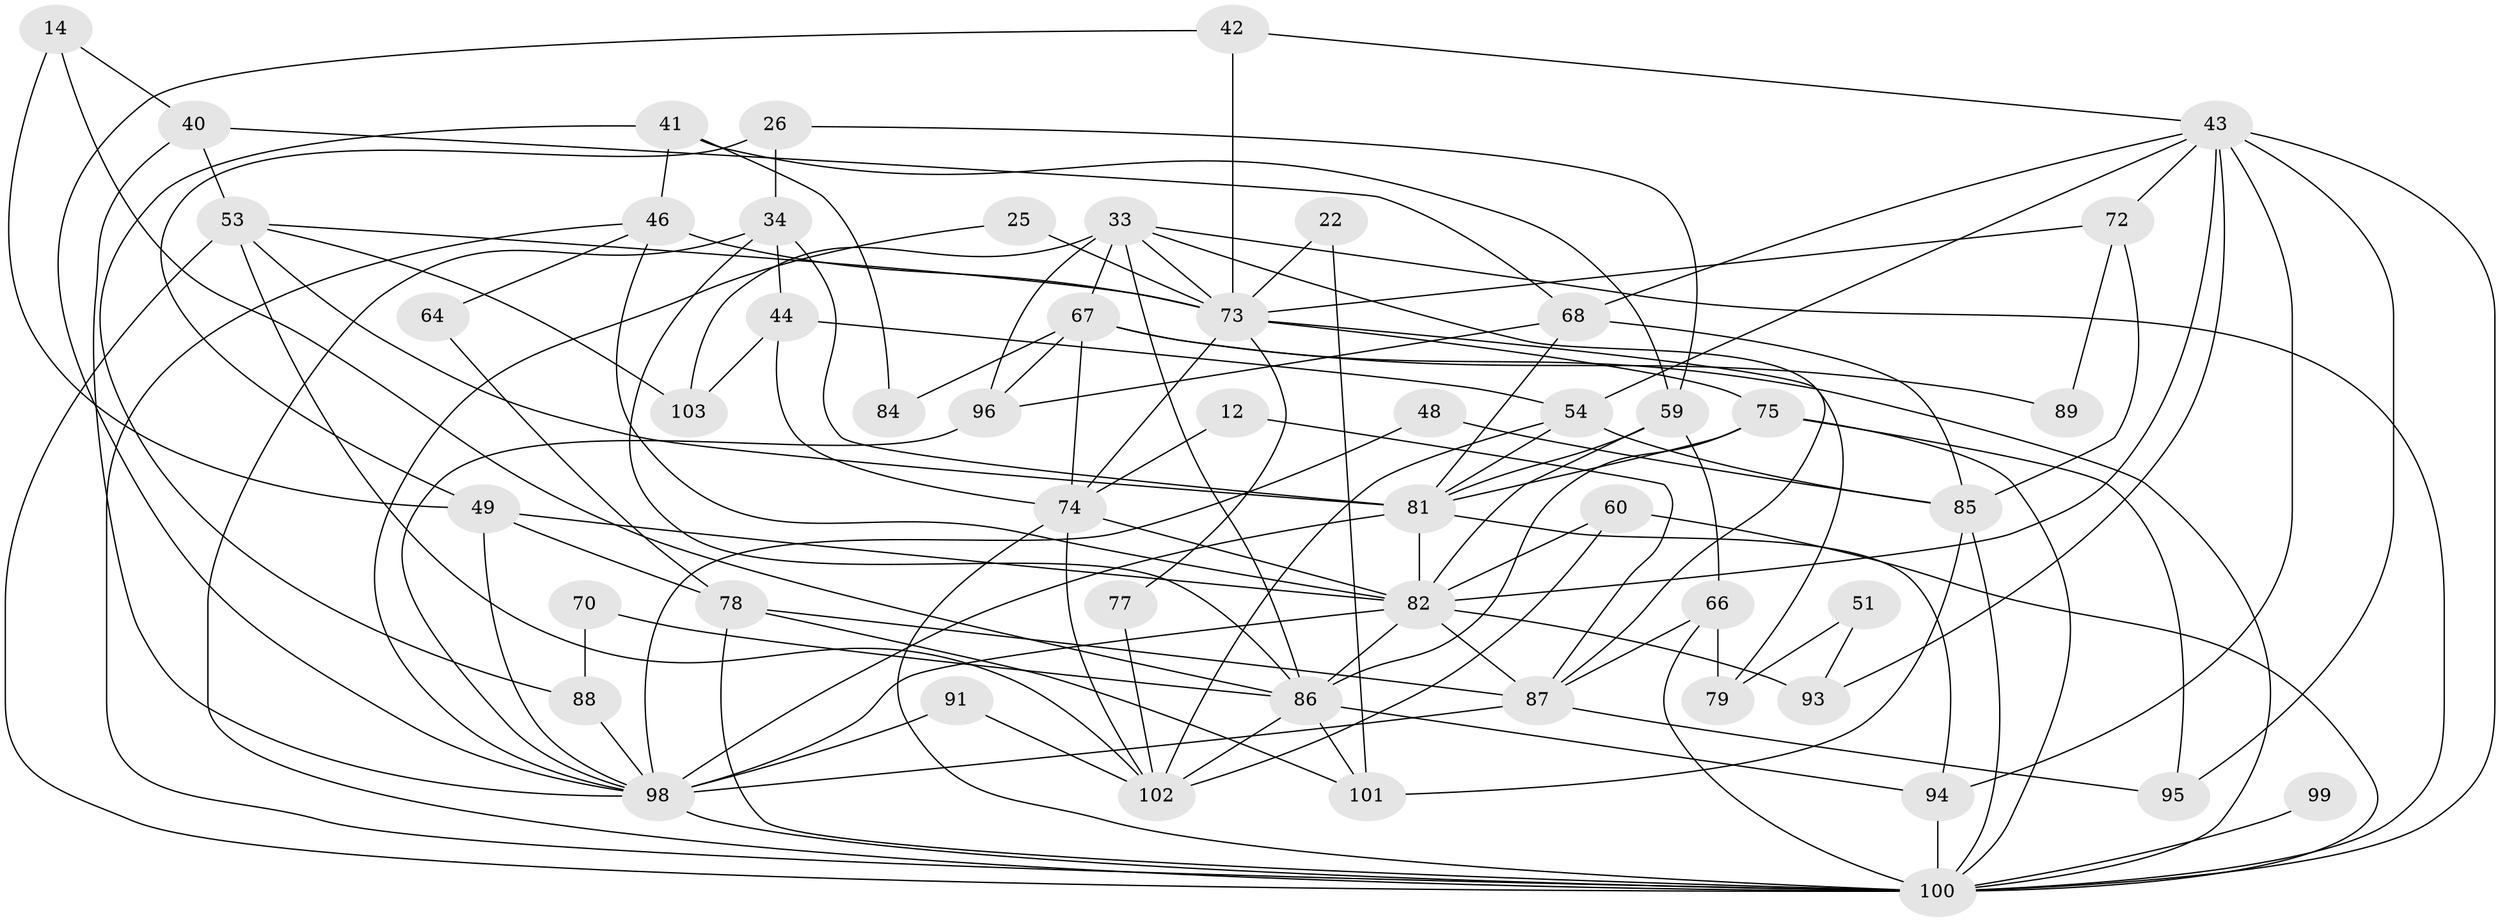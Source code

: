 // original degree distribution, {4: 0.2815533980582524, 6: 0.10679611650485436, 5: 0.17475728155339806, 3: 0.1941747572815534, 9: 0.019417475728155338, 2: 0.1941747572815534, 7: 0.019417475728155338, 8: 0.009708737864077669}
// Generated by graph-tools (version 1.1) at 2025/51/03/09/25 04:51:53]
// undirected, 51 vertices, 122 edges
graph export_dot {
graph [start="1"]
  node [color=gray90,style=filled];
  12;
  14;
  22;
  25;
  26;
  33 [super="+15"];
  34;
  40;
  41;
  42;
  43 [super="+19+29+31"];
  44;
  46;
  48;
  49 [super="+21"];
  51;
  53 [super="+45"];
  54;
  59;
  60;
  64;
  66 [super="+27"];
  67 [super="+58+61"];
  68;
  70;
  72;
  73 [super="+3"];
  74 [super="+50"];
  75;
  77;
  78 [super="+4"];
  79;
  81 [super="+20+10+35"];
  82 [super="+76"];
  84;
  85 [super="+37"];
  86 [super="+65+30"];
  87 [super="+71"];
  88;
  89;
  91;
  93 [super="+90"];
  94 [super="+38+62"];
  95;
  96 [super="+63"];
  98 [super="+39+9+97"];
  99;
  100 [super="+11+83+80"];
  101;
  102 [super="+92"];
  103 [super="+32"];
  12 -- 74;
  12 -- 87;
  14 -- 49;
  14 -- 40;
  14 -- 86 [weight=2];
  22 -- 101;
  22 -- 73;
  25 -- 73;
  25 -- 98;
  26 -- 59;
  26 -- 34;
  26 -- 49;
  33 -- 103 [weight=2];
  33 -- 96;
  33 -- 86;
  33 -- 73;
  33 -- 100;
  33 -- 87;
  33 -- 67;
  34 -- 44;
  34 -- 86;
  34 -- 81;
  34 -- 100;
  40 -- 68;
  40 -- 53;
  40 -- 98;
  41 -- 59;
  41 -- 46;
  41 -- 84;
  41 -- 88;
  42 -- 98;
  42 -- 73;
  42 -- 43;
  43 -- 82 [weight=2];
  43 -- 100 [weight=2];
  43 -- 68;
  43 -- 72;
  43 -- 93;
  43 -- 95;
  43 -- 54;
  43 -- 94 [weight=2];
  44 -- 103 [weight=2];
  44 -- 54;
  44 -- 74;
  46 -- 64;
  46 -- 73;
  46 -- 82;
  46 -- 100;
  48 -- 85;
  48 -- 98;
  49 -- 98;
  49 -- 78;
  49 -- 82;
  51 -- 93;
  51 -- 79;
  53 -- 102 [weight=2];
  53 -- 103 [weight=2];
  53 -- 73;
  53 -- 81;
  53 -- 100;
  54 -- 85;
  54 -- 102;
  54 -- 81;
  59 -- 66;
  59 -- 82;
  59 -- 81;
  60 -- 102;
  60 -- 100;
  60 -- 82;
  64 -- 78;
  66 -- 79 [weight=2];
  66 -- 100 [weight=2];
  66 -- 87;
  67 -- 96;
  67 -- 84;
  67 -- 89;
  67 -- 100;
  67 -- 74;
  68 -- 85;
  68 -- 81;
  68 -- 96;
  70 -- 88;
  70 -- 86;
  72 -- 85 [weight=2];
  72 -- 73;
  72 -- 89;
  73 -- 75;
  73 -- 74 [weight=2];
  73 -- 79;
  73 -- 77;
  74 -- 102;
  74 -- 100;
  74 -- 82 [weight=3];
  75 -- 81;
  75 -- 95;
  75 -- 86 [weight=2];
  75 -- 100;
  77 -- 102;
  78 -- 101;
  78 -- 87;
  78 -- 100;
  81 -- 82;
  81 -- 94 [weight=3];
  81 -- 98;
  82 -- 93 [weight=2];
  82 -- 98 [weight=3];
  82 -- 86;
  82 -- 87;
  85 -- 101;
  85 -- 100;
  86 -- 102 [weight=3];
  86 -- 101;
  86 -- 94 [weight=2];
  87 -- 98 [weight=2];
  87 -- 95;
  88 -- 98 [weight=3];
  91 -- 98;
  91 -- 102;
  94 -- 100 [weight=4];
  96 -- 98;
  98 -- 100 [weight=3];
  99 -- 100 [weight=2];
}
